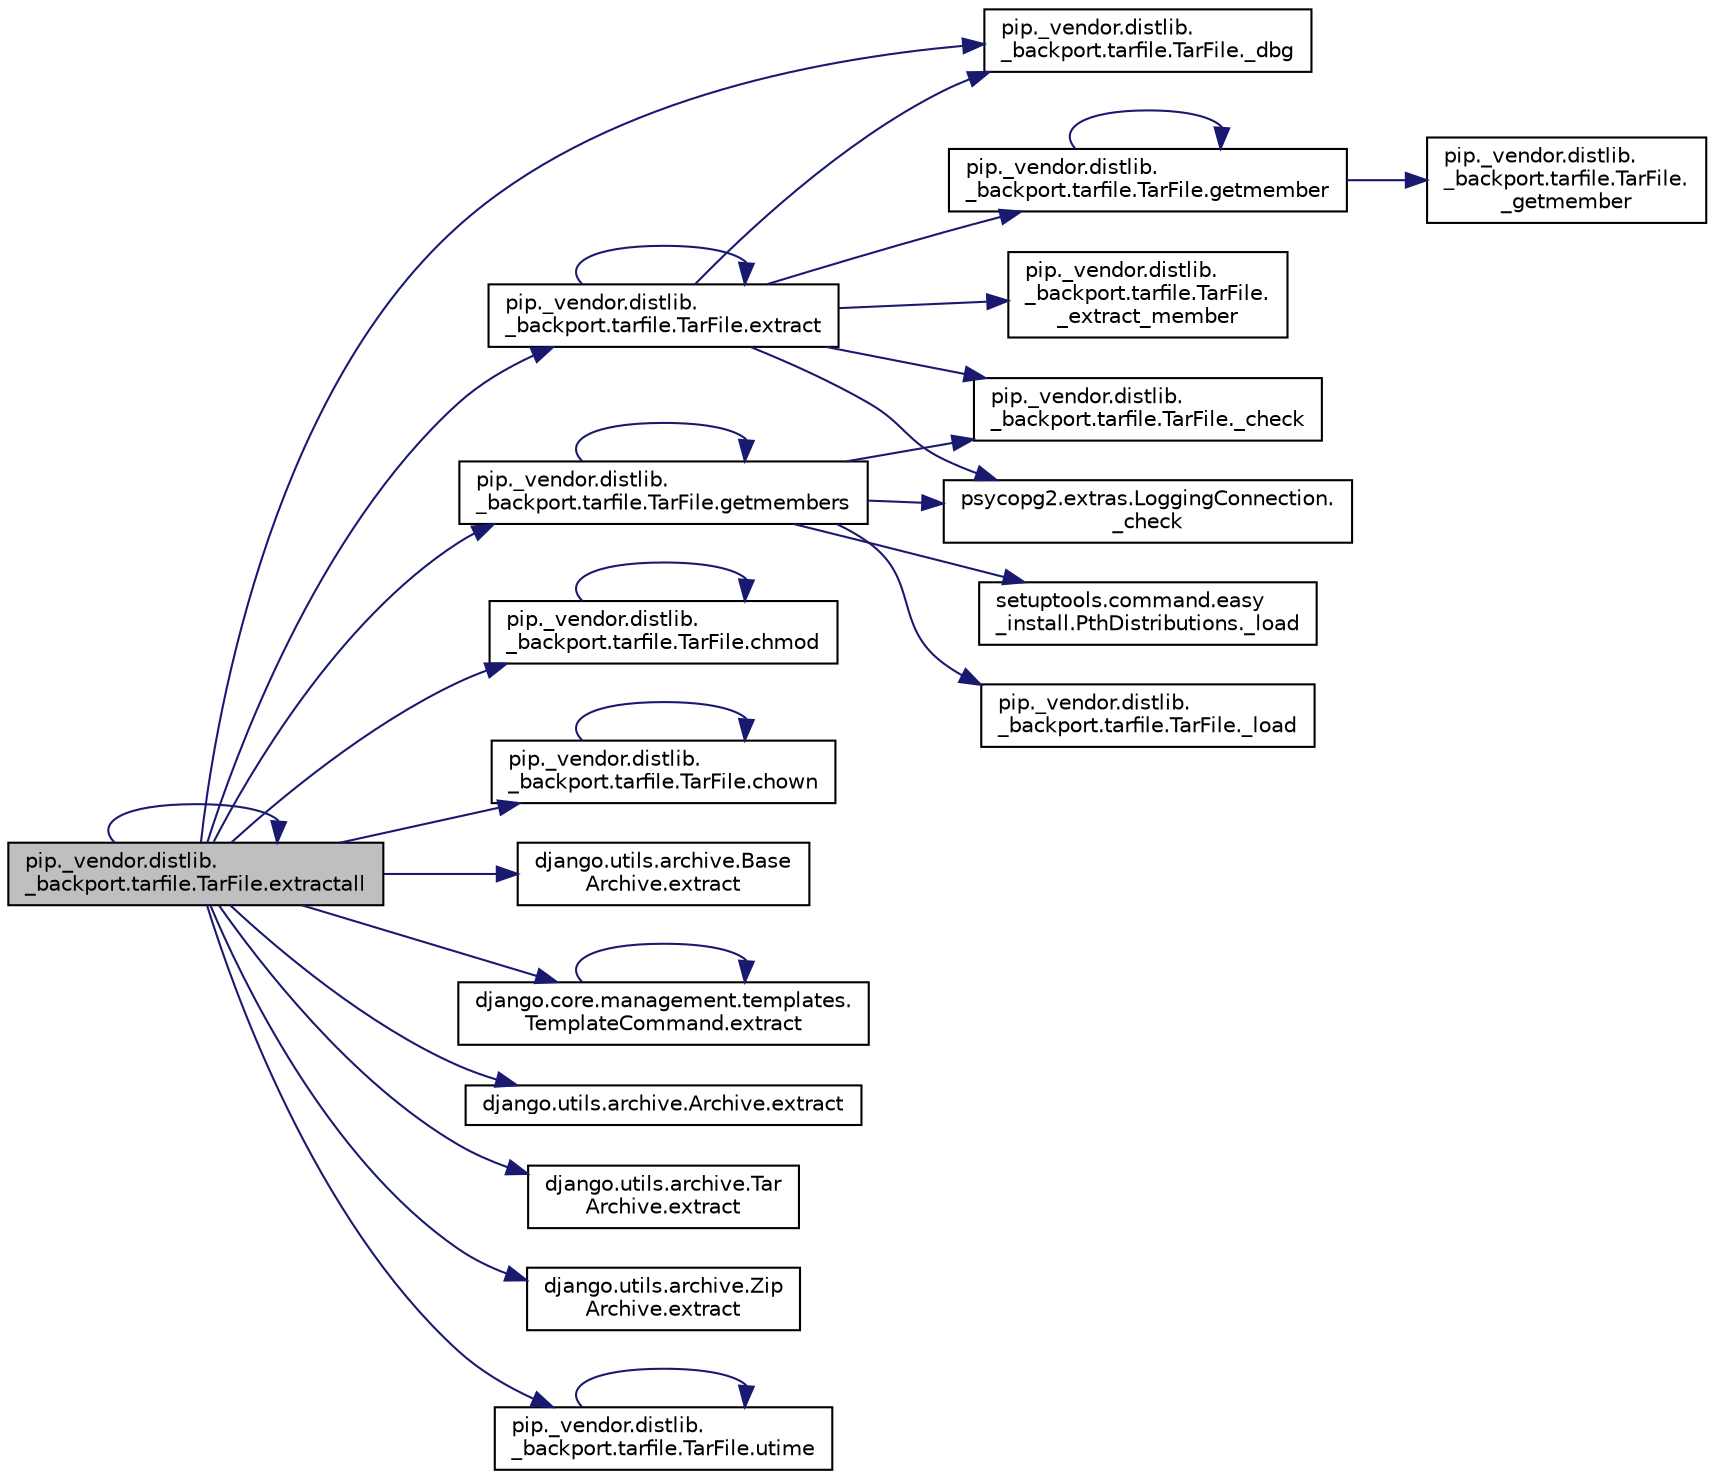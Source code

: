 digraph "pip._vendor.distlib._backport.tarfile.TarFile.extractall"
{
 // LATEX_PDF_SIZE
  edge [fontname="Helvetica",fontsize="10",labelfontname="Helvetica",labelfontsize="10"];
  node [fontname="Helvetica",fontsize="10",shape=record];
  rankdir="LR";
  Node1 [label="pip._vendor.distlib.\l_backport.tarfile.TarFile.extractall",height=0.2,width=0.4,color="black", fillcolor="grey75", style="filled", fontcolor="black",tooltip=" "];
  Node1 -> Node2 [color="midnightblue",fontsize="10",style="solid",fontname="Helvetica"];
  Node2 [label="pip._vendor.distlib.\l_backport.tarfile.TarFile._dbg",height=0.2,width=0.4,color="black", fillcolor="white", style="filled",URL="$d7/d1d/classpip_1_1__vendor_1_1distlib_1_1__backport_1_1tarfile_1_1_tar_file.html#a44a06bfe807afa0024ccbff40c0939a3",tooltip=" "];
  Node1 -> Node3 [color="midnightblue",fontsize="10",style="solid",fontname="Helvetica"];
  Node3 [label="pip._vendor.distlib.\l_backport.tarfile.TarFile.chmod",height=0.2,width=0.4,color="black", fillcolor="white", style="filled",URL="$d7/d1d/classpip_1_1__vendor_1_1distlib_1_1__backport_1_1tarfile_1_1_tar_file.html#a0698712d85a501fd1ddf3586b44ae418",tooltip=" "];
  Node3 -> Node3 [color="midnightblue",fontsize="10",style="solid",fontname="Helvetica"];
  Node1 -> Node4 [color="midnightblue",fontsize="10",style="solid",fontname="Helvetica"];
  Node4 [label="pip._vendor.distlib.\l_backport.tarfile.TarFile.chown",height=0.2,width=0.4,color="black", fillcolor="white", style="filled",URL="$d7/d1d/classpip_1_1__vendor_1_1distlib_1_1__backport_1_1tarfile_1_1_tar_file.html#a1ec3d8840023d7a11cd858507ec83970",tooltip=" "];
  Node4 -> Node4 [color="midnightblue",fontsize="10",style="solid",fontname="Helvetica"];
  Node1 -> Node5 [color="midnightblue",fontsize="10",style="solid",fontname="Helvetica"];
  Node5 [label="django.utils.archive.Base\lArchive.extract",height=0.2,width=0.4,color="black", fillcolor="white", style="filled",URL="$d4/d84/classdjango_1_1utils_1_1archive_1_1_base_archive.html#aef2ad89abc9479dac2f232058abf47cf",tooltip=" "];
  Node1 -> Node6 [color="midnightblue",fontsize="10",style="solid",fontname="Helvetica"];
  Node6 [label="django.core.management.templates.\lTemplateCommand.extract",height=0.2,width=0.4,color="black", fillcolor="white", style="filled",URL="$d1/dd1/classdjango_1_1core_1_1management_1_1templates_1_1_template_command.html#a001d9093127eeb40309bcd5cc8f55d3b",tooltip=" "];
  Node6 -> Node6 [color="midnightblue",fontsize="10",style="solid",fontname="Helvetica"];
  Node1 -> Node7 [color="midnightblue",fontsize="10",style="solid",fontname="Helvetica"];
  Node7 [label="pip._vendor.distlib.\l_backport.tarfile.TarFile.extract",height=0.2,width=0.4,color="black", fillcolor="white", style="filled",URL="$d7/d1d/classpip_1_1__vendor_1_1distlib_1_1__backport_1_1tarfile_1_1_tar_file.html#a51599135272eb887f2c4204727b583b6",tooltip=" "];
  Node7 -> Node8 [color="midnightblue",fontsize="10",style="solid",fontname="Helvetica"];
  Node8 [label="psycopg2.extras.LoggingConnection.\l_check",height=0.2,width=0.4,color="black", fillcolor="white", style="filled",URL="$d0/d8c/classpsycopg2_1_1extras_1_1_logging_connection.html#a4689a2c1abae0cdf37b667c2f9ad7151",tooltip=" "];
  Node7 -> Node9 [color="midnightblue",fontsize="10",style="solid",fontname="Helvetica"];
  Node9 [label="pip._vendor.distlib.\l_backport.tarfile.TarFile._check",height=0.2,width=0.4,color="black", fillcolor="white", style="filled",URL="$d7/d1d/classpip_1_1__vendor_1_1distlib_1_1__backport_1_1tarfile_1_1_tar_file.html#a8c4c13b51e4d116208c6340eb1d655f1",tooltip=" "];
  Node7 -> Node2 [color="midnightblue",fontsize="10",style="solid",fontname="Helvetica"];
  Node7 -> Node10 [color="midnightblue",fontsize="10",style="solid",fontname="Helvetica"];
  Node10 [label="pip._vendor.distlib.\l_backport.tarfile.TarFile.\l_extract_member",height=0.2,width=0.4,color="black", fillcolor="white", style="filled",URL="$d7/d1d/classpip_1_1__vendor_1_1distlib_1_1__backport_1_1tarfile_1_1_tar_file.html#a2affe8c6578ba71386cf77d0b0ed3238",tooltip=" "];
  Node7 -> Node7 [color="midnightblue",fontsize="10",style="solid",fontname="Helvetica"];
  Node7 -> Node11 [color="midnightblue",fontsize="10",style="solid",fontname="Helvetica"];
  Node11 [label="pip._vendor.distlib.\l_backport.tarfile.TarFile.getmember",height=0.2,width=0.4,color="black", fillcolor="white", style="filled",URL="$d7/d1d/classpip_1_1__vendor_1_1distlib_1_1__backport_1_1tarfile_1_1_tar_file.html#a736cebd95f406c6874adc808e041f47f",tooltip=" "];
  Node11 -> Node12 [color="midnightblue",fontsize="10",style="solid",fontname="Helvetica"];
  Node12 [label="pip._vendor.distlib.\l_backport.tarfile.TarFile.\l_getmember",height=0.2,width=0.4,color="black", fillcolor="white", style="filled",URL="$d7/d1d/classpip_1_1__vendor_1_1distlib_1_1__backport_1_1tarfile_1_1_tar_file.html#a151e4adf73b3f132abb8b3e31339c0bd",tooltip=" "];
  Node11 -> Node11 [color="midnightblue",fontsize="10",style="solid",fontname="Helvetica"];
  Node1 -> Node13 [color="midnightblue",fontsize="10",style="solid",fontname="Helvetica"];
  Node13 [label="django.utils.archive.Archive.extract",height=0.2,width=0.4,color="black", fillcolor="white", style="filled",URL="$d5/d22/classdjango_1_1utils_1_1archive_1_1_archive.html#ad4771a216ebec9331ab7e624bba189c2",tooltip=" "];
  Node1 -> Node14 [color="midnightblue",fontsize="10",style="solid",fontname="Helvetica"];
  Node14 [label="django.utils.archive.Tar\lArchive.extract",height=0.2,width=0.4,color="black", fillcolor="white", style="filled",URL="$dc/df0/classdjango_1_1utils_1_1archive_1_1_tar_archive.html#aee96b1fc95de8f49999f039d7a897c75",tooltip=" "];
  Node1 -> Node15 [color="midnightblue",fontsize="10",style="solid",fontname="Helvetica"];
  Node15 [label="django.utils.archive.Zip\lArchive.extract",height=0.2,width=0.4,color="black", fillcolor="white", style="filled",URL="$de/d2b/classdjango_1_1utils_1_1archive_1_1_zip_archive.html#a302c3cc3d7f3e6dadcd605aaebc17907",tooltip=" "];
  Node1 -> Node1 [color="midnightblue",fontsize="10",style="solid",fontname="Helvetica"];
  Node1 -> Node16 [color="midnightblue",fontsize="10",style="solid",fontname="Helvetica"];
  Node16 [label="pip._vendor.distlib.\l_backport.tarfile.TarFile.getmembers",height=0.2,width=0.4,color="black", fillcolor="white", style="filled",URL="$d7/d1d/classpip_1_1__vendor_1_1distlib_1_1__backport_1_1tarfile_1_1_tar_file.html#accd273f57ca72fcb0b71ca9a5ef4c857",tooltip=" "];
  Node16 -> Node8 [color="midnightblue",fontsize="10",style="solid",fontname="Helvetica"];
  Node16 -> Node9 [color="midnightblue",fontsize="10",style="solid",fontname="Helvetica"];
  Node16 -> Node17 [color="midnightblue",fontsize="10",style="solid",fontname="Helvetica"];
  Node17 [label="pip._vendor.distlib.\l_backport.tarfile.TarFile._load",height=0.2,width=0.4,color="black", fillcolor="white", style="filled",URL="$d7/d1d/classpip_1_1__vendor_1_1distlib_1_1__backport_1_1tarfile_1_1_tar_file.html#a54f7ee9ccdd04c20bc0fa10a6230977c",tooltip=" "];
  Node16 -> Node18 [color="midnightblue",fontsize="10",style="solid",fontname="Helvetica"];
  Node18 [label="setuptools.command.easy\l_install.PthDistributions._load",height=0.2,width=0.4,color="black", fillcolor="white", style="filled",URL="$d2/d49/classsetuptools_1_1command_1_1easy__install_1_1_pth_distributions.html#af91c306271cb8d2c994d8a8fa31ac162",tooltip=" "];
  Node16 -> Node16 [color="midnightblue",fontsize="10",style="solid",fontname="Helvetica"];
  Node1 -> Node19 [color="midnightblue",fontsize="10",style="solid",fontname="Helvetica"];
  Node19 [label="pip._vendor.distlib.\l_backport.tarfile.TarFile.utime",height=0.2,width=0.4,color="black", fillcolor="white", style="filled",URL="$d7/d1d/classpip_1_1__vendor_1_1distlib_1_1__backport_1_1tarfile_1_1_tar_file.html#a43b9d2ac1498d580255a10de9f745cb3",tooltip=" "];
  Node19 -> Node19 [color="midnightblue",fontsize="10",style="solid",fontname="Helvetica"];
}
